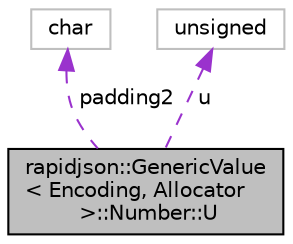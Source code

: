 digraph "rapidjson::GenericValue&lt; Encoding, Allocator &gt;::Number::U"
{
 // INTERACTIVE_SVG=YES
 // LATEX_PDF_SIZE
  edge [fontname="Helvetica",fontsize="10",labelfontname="Helvetica",labelfontsize="10"];
  node [fontname="Helvetica",fontsize="10",shape=record];
  Node1 [label="rapidjson::GenericValue\l\< Encoding, Allocator\l \>::Number::U",height=0.2,width=0.4,color="black", fillcolor="grey75", style="filled", fontcolor="black",tooltip=" "];
  Node2 -> Node1 [dir="back",color="darkorchid3",fontsize="10",style="dashed",label=" padding2" ,fontname="Helvetica"];
  Node2 [label="char",height=0.2,width=0.4,color="grey75", fillcolor="white", style="filled",tooltip=" "];
  Node3 -> Node1 [dir="back",color="darkorchid3",fontsize="10",style="dashed",label=" u" ,fontname="Helvetica"];
  Node3 [label="unsigned",height=0.2,width=0.4,color="grey75", fillcolor="white", style="filled",tooltip=" "];
}
